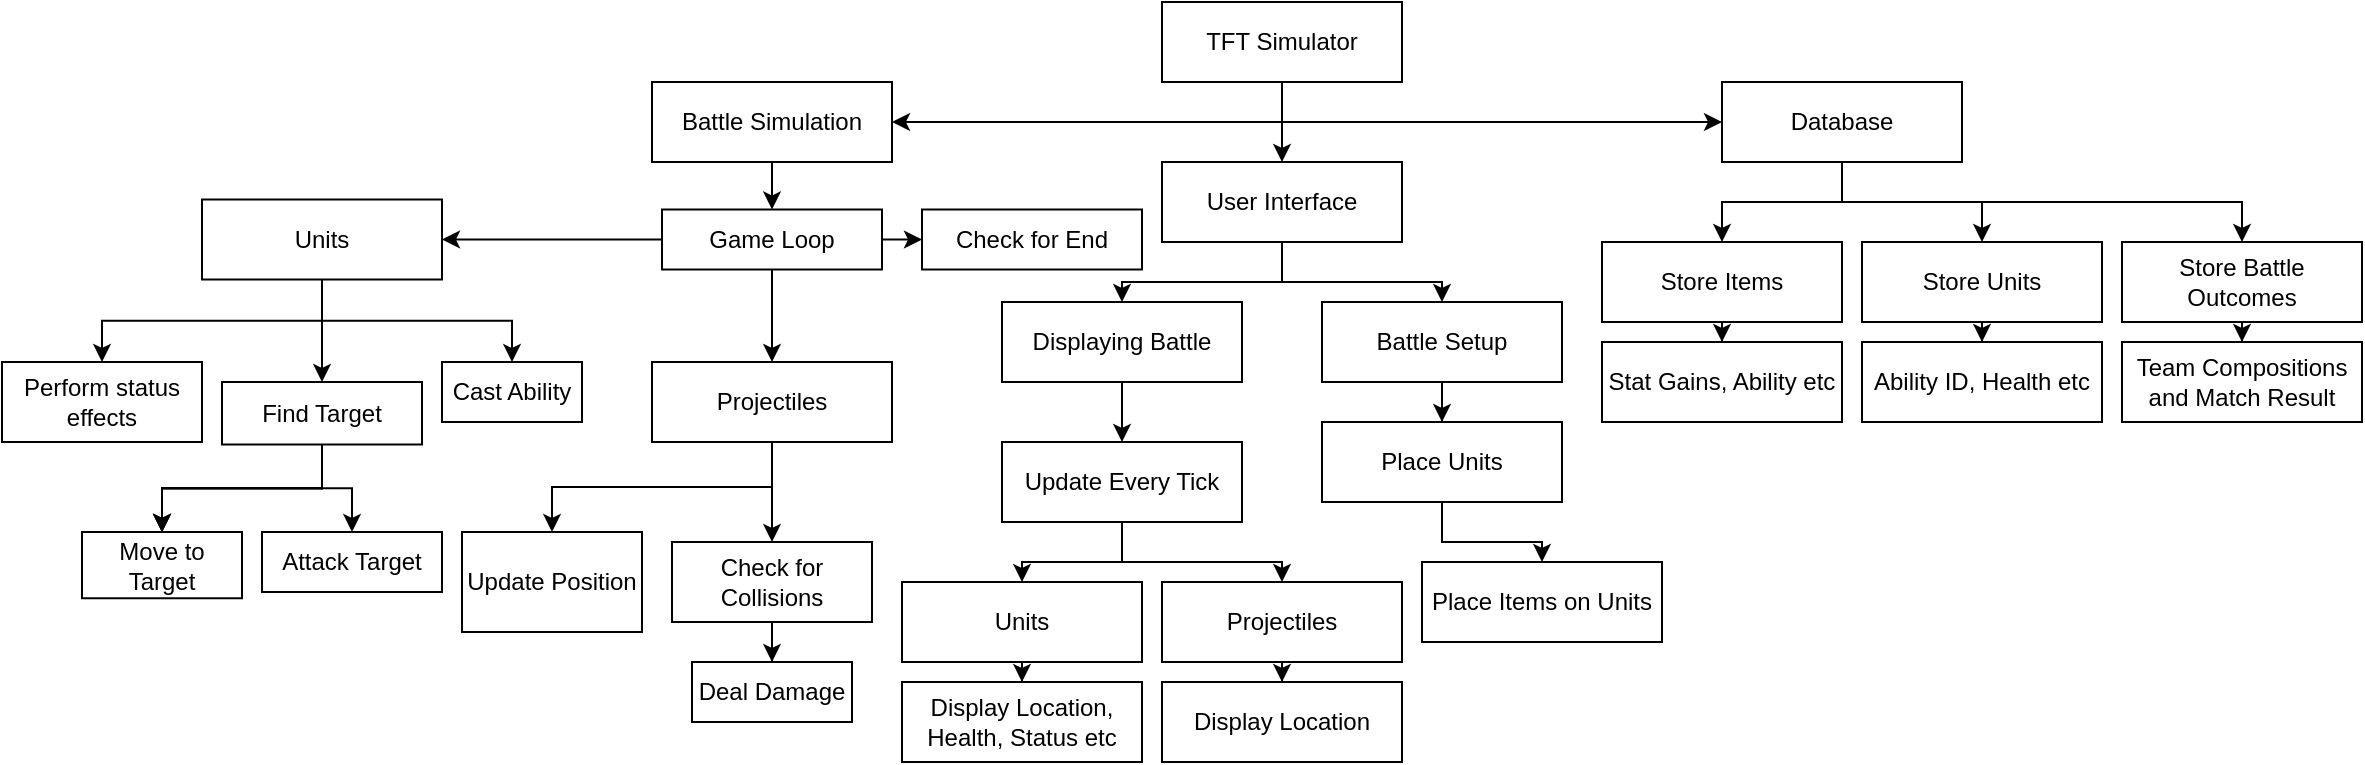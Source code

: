 <mxfile version="20.8.5" type="device"><diagram id="K35C1EUovDmdw2PRBti2" name="Page-1"><mxGraphModel dx="1434" dy="793" grid="1" gridSize="10" guides="1" tooltips="1" connect="1" arrows="1" fold="1" page="1" pageScale="1" pageWidth="1225" pageHeight="400" math="0" shadow="0"><root><mxCell id="0"/><mxCell id="1" parent="0"/><mxCell id="3FN4IETv6Ny5GHFkV-C9-4" style="edgeStyle=orthogonalEdgeStyle;rounded=0;orthogonalLoop=1;jettySize=auto;html=1;exitX=0.5;exitY=1;exitDx=0;exitDy=0;" parent="1" source="3FN4IETv6Ny5GHFkV-C9-2" target="3FN4IETv6Ny5GHFkV-C9-3" edge="1"><mxGeometry relative="1" as="geometry"/></mxCell><mxCell id="3FN4IETv6Ny5GHFkV-C9-6" style="edgeStyle=orthogonalEdgeStyle;rounded=0;orthogonalLoop=1;jettySize=auto;html=1;exitX=0.5;exitY=1;exitDx=0;exitDy=0;" parent="1" source="3FN4IETv6Ny5GHFkV-C9-2" target="3FN4IETv6Ny5GHFkV-C9-5" edge="1"><mxGeometry relative="1" as="geometry"/></mxCell><mxCell id="3FN4IETv6Ny5GHFkV-C9-8" style="edgeStyle=orthogonalEdgeStyle;rounded=0;orthogonalLoop=1;jettySize=auto;html=1;exitX=0.5;exitY=1;exitDx=0;exitDy=0;" parent="1" source="3FN4IETv6Ny5GHFkV-C9-2" target="3FN4IETv6Ny5GHFkV-C9-7" edge="1"><mxGeometry relative="1" as="geometry"/></mxCell><mxCell id="3FN4IETv6Ny5GHFkV-C9-2" value="TFT Simulator" style="rounded=0;whiteSpace=wrap;html=1;" parent="1" vertex="1"><mxGeometry x="610" y="10" width="120" height="40" as="geometry"/></mxCell><mxCell id="xaxGb4qyJEnfPlyzzMHm-5" value="" style="edgeStyle=orthogonalEdgeStyle;rounded=0;orthogonalLoop=1;jettySize=auto;html=1;" edge="1" parent="1" source="3FN4IETv6Ny5GHFkV-C9-3" target="xaxGb4qyJEnfPlyzzMHm-4"><mxGeometry relative="1" as="geometry"/></mxCell><mxCell id="3FN4IETv6Ny5GHFkV-C9-3" value="&lt;div&gt;Battle Simulation&lt;/div&gt;" style="rounded=0;whiteSpace=wrap;html=1;" parent="1" vertex="1"><mxGeometry x="355" y="50" width="120" height="40" as="geometry"/></mxCell><mxCell id="3FN4IETv6Ny5GHFkV-C9-10" style="edgeStyle=orthogonalEdgeStyle;rounded=0;orthogonalLoop=1;jettySize=auto;html=1;exitX=0.5;exitY=1;exitDx=0;exitDy=0;" parent="1" source="3FN4IETv6Ny5GHFkV-C9-5" target="3FN4IETv6Ny5GHFkV-C9-9" edge="1"><mxGeometry relative="1" as="geometry"/></mxCell><mxCell id="3FN4IETv6Ny5GHFkV-C9-12" style="edgeStyle=orthogonalEdgeStyle;rounded=0;orthogonalLoop=1;jettySize=auto;html=1;exitX=0.5;exitY=1;exitDx=0;exitDy=0;" parent="1" source="3FN4IETv6Ny5GHFkV-C9-5" target="3FN4IETv6Ny5GHFkV-C9-11" edge="1"><mxGeometry relative="1" as="geometry"/></mxCell><mxCell id="3FN4IETv6Ny5GHFkV-C9-5" value="User Interface" style="rounded=0;whiteSpace=wrap;html=1;" parent="1" vertex="1"><mxGeometry x="610" y="90" width="120" height="40" as="geometry"/></mxCell><mxCell id="3FN4IETv6Ny5GHFkV-C9-30" style="edgeStyle=orthogonalEdgeStyle;rounded=0;orthogonalLoop=1;jettySize=auto;html=1;" parent="1" source="3FN4IETv6Ny5GHFkV-C9-7" target="3FN4IETv6Ny5GHFkV-C9-29" edge="1"><mxGeometry relative="1" as="geometry"/></mxCell><mxCell id="3FN4IETv6Ny5GHFkV-C9-32" style="edgeStyle=orthogonalEdgeStyle;rounded=0;orthogonalLoop=1;jettySize=auto;html=1;exitX=0.5;exitY=1;exitDx=0;exitDy=0;" parent="1" source="3FN4IETv6Ny5GHFkV-C9-7" target="3FN4IETv6Ny5GHFkV-C9-31" edge="1"><mxGeometry relative="1" as="geometry"/></mxCell><mxCell id="3FN4IETv6Ny5GHFkV-C9-36" style="edgeStyle=orthogonalEdgeStyle;rounded=0;orthogonalLoop=1;jettySize=auto;html=1;exitX=0.5;exitY=1;exitDx=0;exitDy=0;" parent="1" source="3FN4IETv6Ny5GHFkV-C9-7" target="3FN4IETv6Ny5GHFkV-C9-35" edge="1"><mxGeometry relative="1" as="geometry"/></mxCell><mxCell id="3FN4IETv6Ny5GHFkV-C9-7" value="Database" style="rounded=0;whiteSpace=wrap;html=1;" parent="1" vertex="1"><mxGeometry x="890" y="50" width="120" height="40" as="geometry"/></mxCell><mxCell id="3FN4IETv6Ny5GHFkV-C9-26" style="edgeStyle=orthogonalEdgeStyle;rounded=0;orthogonalLoop=1;jettySize=auto;html=1;" parent="1" source="3FN4IETv6Ny5GHFkV-C9-9" target="3FN4IETv6Ny5GHFkV-C9-25" edge="1"><mxGeometry relative="1" as="geometry"/></mxCell><mxCell id="3FN4IETv6Ny5GHFkV-C9-9" value="Battle Setup" style="rounded=0;whiteSpace=wrap;html=1;" parent="1" vertex="1"><mxGeometry x="690" y="160" width="120" height="40" as="geometry"/></mxCell><mxCell id="3FN4IETv6Ny5GHFkV-C9-14" style="edgeStyle=orthogonalEdgeStyle;rounded=0;orthogonalLoop=1;jettySize=auto;html=1;exitX=0.5;exitY=1;exitDx=0;exitDy=0;" parent="1" source="3FN4IETv6Ny5GHFkV-C9-11" target="3FN4IETv6Ny5GHFkV-C9-13" edge="1"><mxGeometry relative="1" as="geometry"/></mxCell><mxCell id="3FN4IETv6Ny5GHFkV-C9-11" value="&lt;div&gt;Displaying Battle&lt;/div&gt;" style="rounded=0;whiteSpace=wrap;html=1;" parent="1" vertex="1"><mxGeometry x="530" y="160" width="120" height="40" as="geometry"/></mxCell><mxCell id="3FN4IETv6Ny5GHFkV-C9-18" style="edgeStyle=orthogonalEdgeStyle;rounded=0;orthogonalLoop=1;jettySize=auto;html=1;exitX=0.5;exitY=1;exitDx=0;exitDy=0;" parent="1" source="3FN4IETv6Ny5GHFkV-C9-13" target="3FN4IETv6Ny5GHFkV-C9-17" edge="1"><mxGeometry relative="1" as="geometry"/></mxCell><mxCell id="3FN4IETv6Ny5GHFkV-C9-22" style="edgeStyle=orthogonalEdgeStyle;rounded=0;orthogonalLoop=1;jettySize=auto;html=1;exitX=0.5;exitY=1;exitDx=0;exitDy=0;" parent="1" source="3FN4IETv6Ny5GHFkV-C9-13" target="3FN4IETv6Ny5GHFkV-C9-21" edge="1"><mxGeometry relative="1" as="geometry"/></mxCell><mxCell id="3FN4IETv6Ny5GHFkV-C9-13" value="Update Every Tick" style="rounded=0;whiteSpace=wrap;html=1;" parent="1" vertex="1"><mxGeometry x="530" y="230" width="120" height="40" as="geometry"/></mxCell><mxCell id="3FN4IETv6Ny5GHFkV-C9-20" style="edgeStyle=orthogonalEdgeStyle;rounded=0;orthogonalLoop=1;jettySize=auto;html=1;exitX=0.5;exitY=1;exitDx=0;exitDy=0;" parent="1" source="3FN4IETv6Ny5GHFkV-C9-17" target="3FN4IETv6Ny5GHFkV-C9-19" edge="1"><mxGeometry relative="1" as="geometry"/></mxCell><mxCell id="3FN4IETv6Ny5GHFkV-C9-17" value="Units" style="rounded=0;whiteSpace=wrap;html=1;" parent="1" vertex="1"><mxGeometry x="480" y="300" width="120" height="40" as="geometry"/></mxCell><mxCell id="3FN4IETv6Ny5GHFkV-C9-19" value="Display Location, Health, Status etc" style="rounded=0;whiteSpace=wrap;html=1;" parent="1" vertex="1"><mxGeometry x="480" y="350" width="120" height="40" as="geometry"/></mxCell><mxCell id="3FN4IETv6Ny5GHFkV-C9-24" style="edgeStyle=orthogonalEdgeStyle;rounded=0;orthogonalLoop=1;jettySize=auto;html=1;" parent="1" source="3FN4IETv6Ny5GHFkV-C9-21" target="3FN4IETv6Ny5GHFkV-C9-23" edge="1"><mxGeometry relative="1" as="geometry"/></mxCell><mxCell id="3FN4IETv6Ny5GHFkV-C9-21" value="Projectiles" style="rounded=0;whiteSpace=wrap;html=1;" parent="1" vertex="1"><mxGeometry x="610" y="300" width="120" height="40" as="geometry"/></mxCell><mxCell id="3FN4IETv6Ny5GHFkV-C9-23" value="Display Location" style="rounded=0;whiteSpace=wrap;html=1;" parent="1" vertex="1"><mxGeometry x="610" y="350" width="120" height="40" as="geometry"/></mxCell><mxCell id="3FN4IETv6Ny5GHFkV-C9-28" style="edgeStyle=orthogonalEdgeStyle;rounded=0;orthogonalLoop=1;jettySize=auto;html=1;" parent="1" source="3FN4IETv6Ny5GHFkV-C9-25" target="3FN4IETv6Ny5GHFkV-C9-27" edge="1"><mxGeometry relative="1" as="geometry"/></mxCell><mxCell id="3FN4IETv6Ny5GHFkV-C9-25" value="Place Units" style="rounded=0;whiteSpace=wrap;html=1;" parent="1" vertex="1"><mxGeometry x="690" y="220" width="120" height="40" as="geometry"/></mxCell><mxCell id="3FN4IETv6Ny5GHFkV-C9-27" value="Place Items on Units" style="rounded=0;whiteSpace=wrap;html=1;" parent="1" vertex="1"><mxGeometry x="740" y="290" width="120" height="40" as="geometry"/></mxCell><mxCell id="XJBkY4p7Vbg67KeFSsmU-6" style="edgeStyle=orthogonalEdgeStyle;rounded=0;orthogonalLoop=1;jettySize=auto;html=1;" parent="1" source="3FN4IETv6Ny5GHFkV-C9-29" target="XJBkY4p7Vbg67KeFSsmU-5" edge="1"><mxGeometry relative="1" as="geometry"/></mxCell><mxCell id="3FN4IETv6Ny5GHFkV-C9-29" value="Store Items" style="rounded=0;whiteSpace=wrap;html=1;" parent="1" vertex="1"><mxGeometry x="830" y="130" width="120" height="40" as="geometry"/></mxCell><mxCell id="XJBkY4p7Vbg67KeFSsmU-4" style="edgeStyle=orthogonalEdgeStyle;rounded=0;orthogonalLoop=1;jettySize=auto;html=1;" parent="1" source="3FN4IETv6Ny5GHFkV-C9-31" target="XJBkY4p7Vbg67KeFSsmU-3" edge="1"><mxGeometry relative="1" as="geometry"/></mxCell><mxCell id="3FN4IETv6Ny5GHFkV-C9-31" value="Store Units" style="rounded=0;whiteSpace=wrap;html=1;" parent="1" vertex="1"><mxGeometry x="960" y="130" width="120" height="40" as="geometry"/></mxCell><mxCell id="XJBkY4p7Vbg67KeFSsmU-2" style="edgeStyle=orthogonalEdgeStyle;rounded=0;orthogonalLoop=1;jettySize=auto;html=1;" parent="1" source="3FN4IETv6Ny5GHFkV-C9-35" target="XJBkY4p7Vbg67KeFSsmU-1" edge="1"><mxGeometry relative="1" as="geometry"/></mxCell><mxCell id="3FN4IETv6Ny5GHFkV-C9-35" value="Store Battle Outcomes" style="rounded=0;whiteSpace=wrap;html=1;" parent="1" vertex="1"><mxGeometry x="1090" y="130" width="120" height="40" as="geometry"/></mxCell><mxCell id="XJBkY4p7Vbg67KeFSsmU-1" value="Team Compositions and Match Result" style="rounded=0;whiteSpace=wrap;html=1;" parent="1" vertex="1"><mxGeometry x="1090" y="180" width="120" height="40" as="geometry"/></mxCell><mxCell id="XJBkY4p7Vbg67KeFSsmU-3" value="&lt;div&gt;Ability ID, Health etc&lt;/div&gt;" style="rounded=0;whiteSpace=wrap;html=1;" parent="1" vertex="1"><mxGeometry x="960" y="180" width="120" height="40" as="geometry"/></mxCell><mxCell id="XJBkY4p7Vbg67KeFSsmU-5" value="&lt;div&gt;Stat Gains, Ability etc&lt;/div&gt;" style="rounded=0;whiteSpace=wrap;html=1;" parent="1" vertex="1"><mxGeometry x="830" y="180" width="120" height="40" as="geometry"/></mxCell><mxCell id="xaxGb4qyJEnfPlyzzMHm-15" style="edgeStyle=orthogonalEdgeStyle;rounded=0;orthogonalLoop=1;jettySize=auto;html=1;" edge="1" parent="1" source="xaxGb4qyJEnfPlyzzMHm-4" target="xaxGb4qyJEnfPlyzzMHm-13"><mxGeometry relative="1" as="geometry"/></mxCell><mxCell id="xaxGb4qyJEnfPlyzzMHm-19" style="edgeStyle=orthogonalEdgeStyle;rounded=0;orthogonalLoop=1;jettySize=auto;html=1;exitX=0.5;exitY=1;exitDx=0;exitDy=0;entryX=0.5;entryY=0;entryDx=0;entryDy=0;" edge="1" parent="1" source="xaxGb4qyJEnfPlyzzMHm-4" target="xaxGb4qyJEnfPlyzzMHm-17"><mxGeometry relative="1" as="geometry"/></mxCell><mxCell id="xaxGb4qyJEnfPlyzzMHm-33" style="edgeStyle=orthogonalEdgeStyle;rounded=0;orthogonalLoop=1;jettySize=auto;html=1;exitX=1;exitY=0.5;exitDx=0;exitDy=0;entryX=0;entryY=0.5;entryDx=0;entryDy=0;" edge="1" parent="1" source="xaxGb4qyJEnfPlyzzMHm-4" target="xaxGb4qyJEnfPlyzzMHm-31"><mxGeometry relative="1" as="geometry"/></mxCell><mxCell id="xaxGb4qyJEnfPlyzzMHm-4" value="&lt;div&gt;Game Loop&lt;/div&gt;" style="whiteSpace=wrap;html=1;rounded=0;" vertex="1" parent="1"><mxGeometry x="360" y="113.75" width="110" height="30" as="geometry"/></mxCell><mxCell id="xaxGb4qyJEnfPlyzzMHm-36" style="edgeStyle=orthogonalEdgeStyle;rounded=0;orthogonalLoop=1;jettySize=auto;html=1;" edge="1" parent="1" source="xaxGb4qyJEnfPlyzzMHm-13" target="xaxGb4qyJEnfPlyzzMHm-37"><mxGeometry relative="1" as="geometry"><mxPoint x="190" y="240" as="targetPoint"/></mxGeometry></mxCell><mxCell id="xaxGb4qyJEnfPlyzzMHm-40" value="" style="edgeStyle=orthogonalEdgeStyle;rounded=0;orthogonalLoop=1;jettySize=auto;html=1;" edge="1" parent="1" source="xaxGb4qyJEnfPlyzzMHm-13" target="xaxGb4qyJEnfPlyzzMHm-39"><mxGeometry relative="1" as="geometry"/></mxCell><mxCell id="xaxGb4qyJEnfPlyzzMHm-54" style="edgeStyle=orthogonalEdgeStyle;rounded=0;orthogonalLoop=1;jettySize=auto;html=1;entryX=0.5;entryY=0;entryDx=0;entryDy=0;" edge="1" parent="1" source="xaxGb4qyJEnfPlyzzMHm-13" target="xaxGb4qyJEnfPlyzzMHm-53"><mxGeometry relative="1" as="geometry"/></mxCell><mxCell id="xaxGb4qyJEnfPlyzzMHm-13" value="Units" style="rounded=0;whiteSpace=wrap;html=1;" vertex="1" parent="1"><mxGeometry x="130" y="108.75" width="120" height="40" as="geometry"/></mxCell><mxCell id="xaxGb4qyJEnfPlyzzMHm-20" style="edgeStyle=orthogonalEdgeStyle;rounded=0;orthogonalLoop=1;jettySize=auto;html=1;exitX=0.5;exitY=1;exitDx=0;exitDy=0;" edge="1" parent="1" source="xaxGb4qyJEnfPlyzzMHm-17" target="xaxGb4qyJEnfPlyzzMHm-21"><mxGeometry relative="1" as="geometry"><mxPoint x="420" y="280" as="targetPoint"/></mxGeometry></mxCell><mxCell id="xaxGb4qyJEnfPlyzzMHm-22" style="edgeStyle=orthogonalEdgeStyle;rounded=0;orthogonalLoop=1;jettySize=auto;html=1;" edge="1" parent="1" source="xaxGb4qyJEnfPlyzzMHm-17" target="xaxGb4qyJEnfPlyzzMHm-23"><mxGeometry relative="1" as="geometry"><mxPoint x="460" y="280" as="targetPoint"/></mxGeometry></mxCell><mxCell id="xaxGb4qyJEnfPlyzzMHm-17" value="Projectiles" style="rounded=0;whiteSpace=wrap;html=1;" vertex="1" parent="1"><mxGeometry x="355" y="190" width="120" height="40" as="geometry"/></mxCell><mxCell id="xaxGb4qyJEnfPlyzzMHm-21" value="Update Position" style="rounded=0;whiteSpace=wrap;html=1;" vertex="1" parent="1"><mxGeometry x="260" y="275" width="90" height="50" as="geometry"/></mxCell><mxCell id="xaxGb4qyJEnfPlyzzMHm-24" style="edgeStyle=orthogonalEdgeStyle;rounded=0;orthogonalLoop=1;jettySize=auto;html=1;" edge="1" parent="1" source="xaxGb4qyJEnfPlyzzMHm-23" target="xaxGb4qyJEnfPlyzzMHm-25"><mxGeometry relative="1" as="geometry"><mxPoint x="410" y="360" as="targetPoint"/></mxGeometry></mxCell><mxCell id="xaxGb4qyJEnfPlyzzMHm-23" value="Check for Collisions" style="rounded=0;whiteSpace=wrap;html=1;" vertex="1" parent="1"><mxGeometry x="365" y="280" width="100" height="40" as="geometry"/></mxCell><mxCell id="xaxGb4qyJEnfPlyzzMHm-25" value="Deal Damage" style="rounded=0;whiteSpace=wrap;html=1;" vertex="1" parent="1"><mxGeometry x="375" y="340" width="80" height="30" as="geometry"/></mxCell><mxCell id="xaxGb4qyJEnfPlyzzMHm-31" value="Check for End" style="whiteSpace=wrap;html=1;rounded=0;" vertex="1" parent="1"><mxGeometry x="490" y="113.75" width="110" height="30" as="geometry"/></mxCell><mxCell id="xaxGb4qyJEnfPlyzzMHm-37" value="Perform status effects" style="rounded=0;whiteSpace=wrap;html=1;" vertex="1" parent="1"><mxGeometry x="30" y="190" width="100" height="40" as="geometry"/></mxCell><mxCell id="xaxGb4qyJEnfPlyzzMHm-43" value="" style="edgeStyle=orthogonalEdgeStyle;rounded=0;orthogonalLoop=1;jettySize=auto;html=1;" edge="1" parent="1" source="xaxGb4qyJEnfPlyzzMHm-39" target="xaxGb4qyJEnfPlyzzMHm-42"><mxGeometry relative="1" as="geometry"/></mxCell><mxCell id="xaxGb4qyJEnfPlyzzMHm-44" value="" style="edgeStyle=orthogonalEdgeStyle;rounded=0;orthogonalLoop=1;jettySize=auto;html=1;" edge="1" parent="1" source="xaxGb4qyJEnfPlyzzMHm-39" target="xaxGb4qyJEnfPlyzzMHm-42"><mxGeometry relative="1" as="geometry"/></mxCell><mxCell id="xaxGb4qyJEnfPlyzzMHm-45" value="" style="edgeStyle=orthogonalEdgeStyle;rounded=0;orthogonalLoop=1;jettySize=auto;html=1;" edge="1" parent="1" source="xaxGb4qyJEnfPlyzzMHm-39" target="xaxGb4qyJEnfPlyzzMHm-42"><mxGeometry relative="1" as="geometry"/></mxCell><mxCell id="xaxGb4qyJEnfPlyzzMHm-48" value="" style="edgeStyle=orthogonalEdgeStyle;rounded=0;orthogonalLoop=1;jettySize=auto;html=1;" edge="1" parent="1" source="xaxGb4qyJEnfPlyzzMHm-39" target="xaxGb4qyJEnfPlyzzMHm-42"><mxGeometry relative="1" as="geometry"/></mxCell><mxCell id="xaxGb4qyJEnfPlyzzMHm-50" style="edgeStyle=orthogonalEdgeStyle;rounded=0;orthogonalLoop=1;jettySize=auto;html=1;exitX=0.5;exitY=1;exitDx=0;exitDy=0;entryX=0.5;entryY=0;entryDx=0;entryDy=0;" edge="1" parent="1" source="xaxGb4qyJEnfPlyzzMHm-39" target="xaxGb4qyJEnfPlyzzMHm-49"><mxGeometry relative="1" as="geometry"/></mxCell><mxCell id="xaxGb4qyJEnfPlyzzMHm-39" value="Find Target" style="whiteSpace=wrap;html=1;rounded=0;" vertex="1" parent="1"><mxGeometry x="140" y="200" width="100" height="31.25" as="geometry"/></mxCell><mxCell id="xaxGb4qyJEnfPlyzzMHm-42" value="Move to Target" style="whiteSpace=wrap;html=1;rounded=0;" vertex="1" parent="1"><mxGeometry x="70" y="275" width="80" height="33.13" as="geometry"/></mxCell><mxCell id="xaxGb4qyJEnfPlyzzMHm-49" value="Attack Target" style="rounded=0;whiteSpace=wrap;html=1;" vertex="1" parent="1"><mxGeometry x="160" y="275" width="90" height="30" as="geometry"/></mxCell><mxCell id="xaxGb4qyJEnfPlyzzMHm-53" value="Cast Ability" style="rounded=0;whiteSpace=wrap;html=1;" vertex="1" parent="1"><mxGeometry x="250" y="190" width="70" height="30" as="geometry"/></mxCell></root></mxGraphModel></diagram></mxfile>
